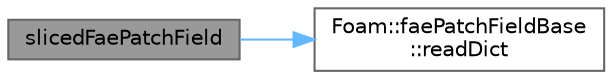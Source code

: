 digraph "slicedFaePatchField"
{
 // LATEX_PDF_SIZE
  bgcolor="transparent";
  edge [fontname=Helvetica,fontsize=10,labelfontname=Helvetica,labelfontsize=10];
  node [fontname=Helvetica,fontsize=10,shape=box,height=0.2,width=0.4];
  rankdir="LR";
  Node1 [id="Node000001",label="slicedFaePatchField",height=0.2,width=0.4,color="gray40", fillcolor="grey60", style="filled", fontcolor="black",tooltip=" "];
  Node1 -> Node2 [id="edge1_Node000001_Node000002",color="steelblue1",style="solid",tooltip=" "];
  Node2 [id="Node000002",label="Foam::faePatchFieldBase\l::readDict",height=0.2,width=0.4,color="grey40", fillcolor="white", style="filled",URL="$classFoam_1_1faePatchFieldBase.html#a66b6f5304d5592826c855d45921c13ab",tooltip=" "];
}
